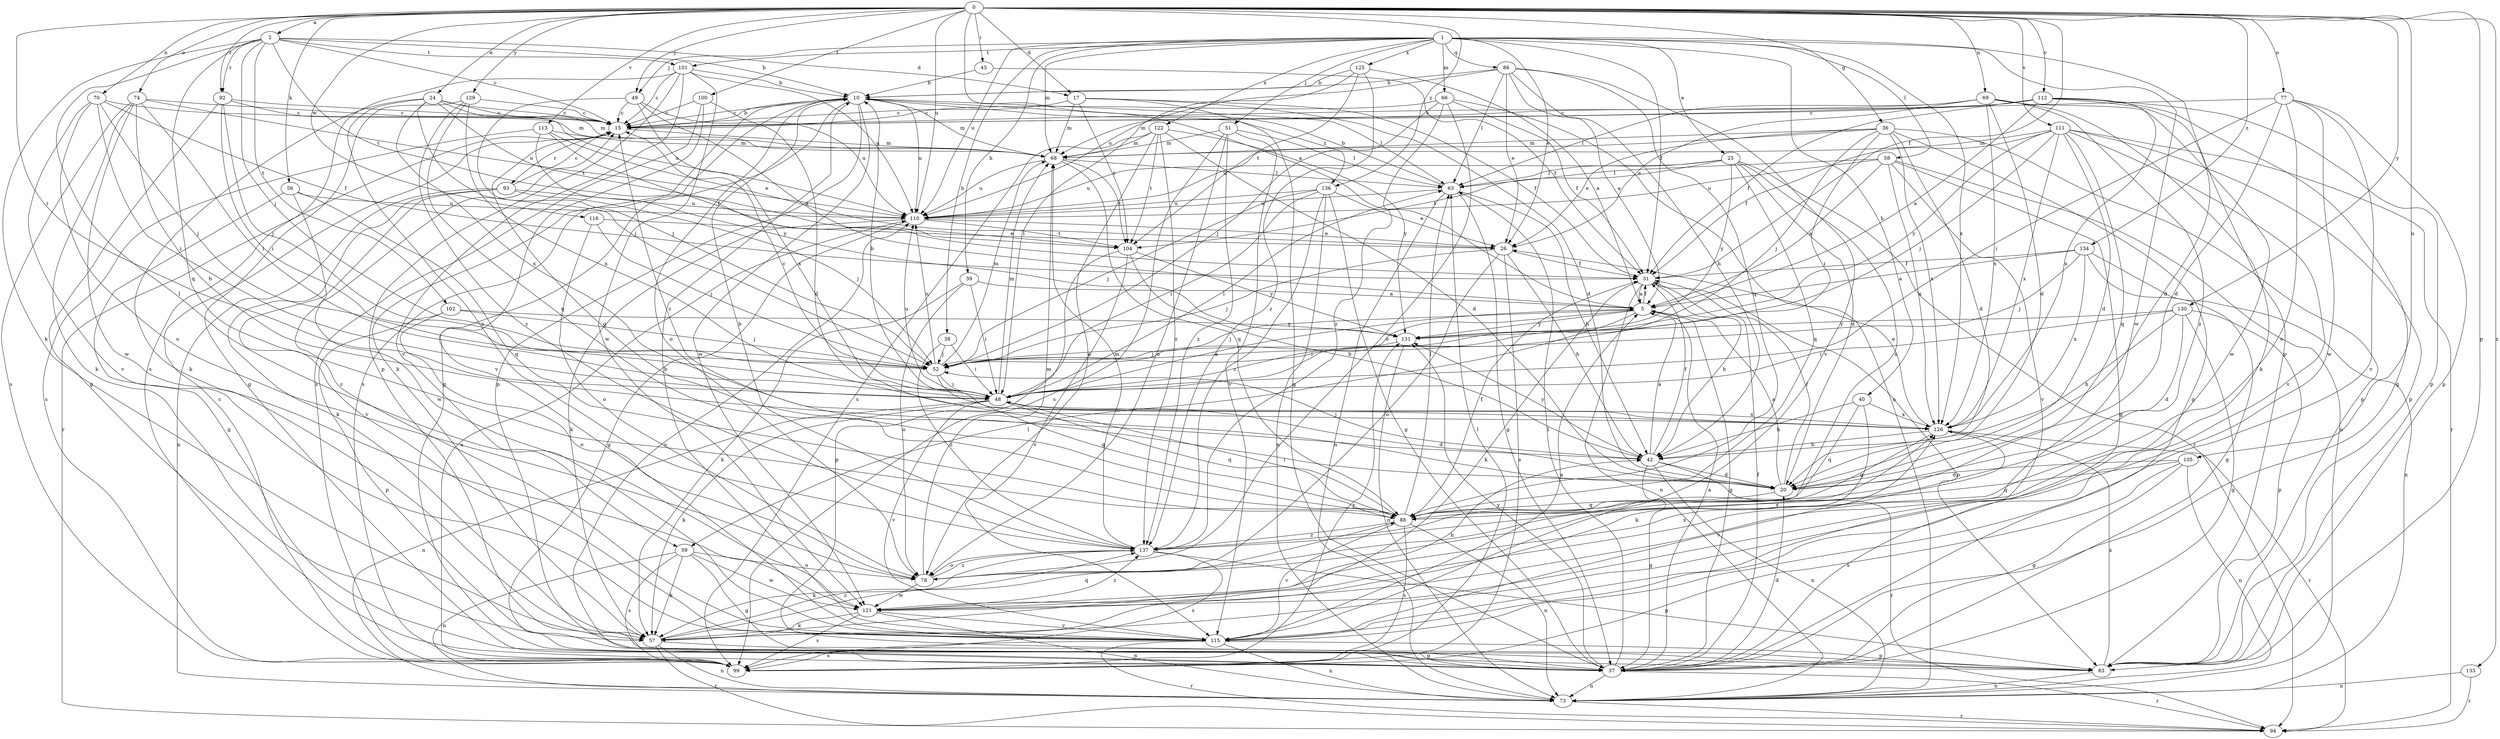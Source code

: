 strict digraph  {
0;
1;
2;
5;
10;
15;
17;
20;
24;
25;
26;
31;
36;
37;
38;
39;
40;
42;
43;
48;
49;
51;
52;
56;
57;
58;
59;
63;
66;
68;
69;
70;
73;
74;
77;
78;
83;
86;
88;
92;
93;
94;
99;
100;
101;
102;
104;
105;
110;
111;
112;
113;
115;
116;
121;
122;
125;
126;
129;
130;
131;
133;
134;
136;
137;
0 -> 2  [label=a];
0 -> 5  [label=a];
0 -> 17  [label=d];
0 -> 24  [label=e];
0 -> 31  [label=f];
0 -> 36  [label=g];
0 -> 43  [label=i];
0 -> 48  [label=i];
0 -> 49  [label=j];
0 -> 56  [label=k];
0 -> 69  [label=n];
0 -> 70  [label=n];
0 -> 74  [label=o];
0 -> 77  [label=o];
0 -> 83  [label=p];
0 -> 92  [label=r];
0 -> 100  [label=t];
0 -> 105  [label=u];
0 -> 110  [label=u];
0 -> 111  [label=v];
0 -> 112  [label=v];
0 -> 113  [label=v];
0 -> 116  [label=w];
0 -> 129  [label=y];
0 -> 130  [label=y];
0 -> 133  [label=z];
0 -> 134  [label=z];
0 -> 136  [label=z];
1 -> 25  [label=e];
1 -> 26  [label=e];
1 -> 31  [label=f];
1 -> 38  [label=h];
1 -> 39  [label=h];
1 -> 40  [label=h];
1 -> 49  [label=j];
1 -> 51  [label=j];
1 -> 58  [label=l];
1 -> 66  [label=m];
1 -> 68  [label=m];
1 -> 83  [label=p];
1 -> 86  [label=q];
1 -> 101  [label=t];
1 -> 110  [label=u];
1 -> 121  [label=w];
1 -> 122  [label=x];
1 -> 125  [label=x];
1 -> 126  [label=x];
2 -> 10  [label=b];
2 -> 15  [label=c];
2 -> 17  [label=d];
2 -> 52  [label=j];
2 -> 57  [label=k];
2 -> 59  [label=l];
2 -> 88  [label=q];
2 -> 92  [label=r];
2 -> 101  [label=t];
2 -> 102  [label=t];
2 -> 104  [label=t];
5 -> 31  [label=f];
5 -> 37  [label=g];
5 -> 48  [label=i];
5 -> 52  [label=j];
5 -> 59  [label=l];
5 -> 131  [label=y];
10 -> 15  [label=c];
10 -> 37  [label=g];
10 -> 57  [label=k];
10 -> 63  [label=l];
10 -> 68  [label=m];
10 -> 78  [label=o];
10 -> 83  [label=p];
10 -> 99  [label=s];
10 -> 110  [label=u];
10 -> 121  [label=w];
10 -> 136  [label=z];
15 -> 10  [label=b];
15 -> 68  [label=m];
15 -> 88  [label=q];
15 -> 93  [label=r];
15 -> 94  [label=r];
17 -> 15  [label=c];
17 -> 20  [label=d];
17 -> 31  [label=f];
17 -> 37  [label=g];
17 -> 68  [label=m];
17 -> 104  [label=t];
20 -> 5  [label=a];
20 -> 15  [label=c];
20 -> 31  [label=f];
20 -> 88  [label=q];
24 -> 15  [label=c];
24 -> 52  [label=j];
24 -> 57  [label=k];
24 -> 68  [label=m];
24 -> 104  [label=t];
24 -> 110  [label=u];
24 -> 126  [label=x];
24 -> 137  [label=z];
25 -> 20  [label=d];
25 -> 63  [label=l];
25 -> 88  [label=q];
25 -> 94  [label=r];
25 -> 104  [label=t];
25 -> 110  [label=u];
25 -> 131  [label=y];
25 -> 137  [label=z];
26 -> 31  [label=f];
26 -> 42  [label=h];
26 -> 52  [label=j];
26 -> 78  [label=o];
26 -> 99  [label=s];
31 -> 5  [label=a];
31 -> 42  [label=h];
31 -> 57  [label=k];
31 -> 73  [label=n];
31 -> 83  [label=p];
36 -> 20  [label=d];
36 -> 26  [label=e];
36 -> 37  [label=g];
36 -> 48  [label=i];
36 -> 52  [label=j];
36 -> 68  [label=m];
36 -> 83  [label=p];
36 -> 110  [label=u];
36 -> 126  [label=x];
37 -> 5  [label=a];
37 -> 20  [label=d];
37 -> 31  [label=f];
37 -> 63  [label=l];
37 -> 73  [label=n];
37 -> 94  [label=r];
37 -> 110  [label=u];
37 -> 131  [label=y];
38 -> 48  [label=i];
38 -> 52  [label=j];
38 -> 137  [label=z];
39 -> 5  [label=a];
39 -> 48  [label=i];
39 -> 57  [label=k];
39 -> 78  [label=o];
40 -> 42  [label=h];
40 -> 57  [label=k];
40 -> 88  [label=q];
40 -> 126  [label=x];
42 -> 5  [label=a];
42 -> 20  [label=d];
42 -> 31  [label=f];
42 -> 37  [label=g];
42 -> 52  [label=j];
42 -> 73  [label=n];
42 -> 94  [label=r];
42 -> 131  [label=y];
43 -> 10  [label=b];
43 -> 31  [label=f];
48 -> 5  [label=a];
48 -> 10  [label=b];
48 -> 15  [label=c];
48 -> 20  [label=d];
48 -> 57  [label=k];
48 -> 63  [label=l];
48 -> 68  [label=m];
48 -> 73  [label=n];
48 -> 88  [label=q];
48 -> 110  [label=u];
48 -> 115  [label=v];
48 -> 126  [label=x];
49 -> 5  [label=a];
49 -> 15  [label=c];
49 -> 52  [label=j];
49 -> 110  [label=u];
49 -> 126  [label=x];
51 -> 63  [label=l];
51 -> 68  [label=m];
51 -> 78  [label=o];
51 -> 99  [label=s];
51 -> 115  [label=v];
51 -> 137  [label=z];
52 -> 48  [label=i];
52 -> 68  [label=m];
52 -> 88  [label=q];
52 -> 110  [label=u];
56 -> 37  [label=g];
56 -> 88  [label=q];
56 -> 110  [label=u];
56 -> 121  [label=w];
57 -> 37  [label=g];
57 -> 73  [label=n];
57 -> 88  [label=q];
57 -> 94  [label=r];
57 -> 137  [label=z];
58 -> 5  [label=a];
58 -> 37  [label=g];
58 -> 63  [label=l];
58 -> 73  [label=n];
58 -> 110  [label=u];
58 -> 115  [label=v];
58 -> 126  [label=x];
59 -> 37  [label=g];
59 -> 57  [label=k];
59 -> 73  [label=n];
59 -> 78  [label=o];
59 -> 99  [label=s];
59 -> 121  [label=w];
63 -> 10  [label=b];
63 -> 37  [label=g];
63 -> 42  [label=h];
63 -> 73  [label=n];
63 -> 110  [label=u];
66 -> 15  [label=c];
66 -> 31  [label=f];
66 -> 52  [label=j];
66 -> 73  [label=n];
66 -> 78  [label=o];
66 -> 137  [label=z];
68 -> 63  [label=l];
68 -> 88  [label=q];
68 -> 104  [label=t];
68 -> 110  [label=u];
69 -> 15  [label=c];
69 -> 20  [label=d];
69 -> 26  [label=e];
69 -> 57  [label=k];
69 -> 63  [label=l];
69 -> 121  [label=w];
69 -> 126  [label=x];
69 -> 137  [label=z];
70 -> 15  [label=c];
70 -> 31  [label=f];
70 -> 48  [label=i];
70 -> 52  [label=j];
70 -> 78  [label=o];
70 -> 115  [label=v];
73 -> 94  [label=r];
74 -> 15  [label=c];
74 -> 42  [label=h];
74 -> 48  [label=i];
74 -> 57  [label=k];
74 -> 99  [label=s];
74 -> 110  [label=u];
74 -> 121  [label=w];
77 -> 15  [label=c];
77 -> 20  [label=d];
77 -> 48  [label=i];
77 -> 78  [label=o];
77 -> 83  [label=p];
77 -> 115  [label=v];
77 -> 121  [label=w];
78 -> 68  [label=m];
78 -> 121  [label=w];
78 -> 126  [label=x];
78 -> 137  [label=z];
83 -> 73  [label=n];
83 -> 126  [label=x];
86 -> 5  [label=a];
86 -> 10  [label=b];
86 -> 26  [label=e];
86 -> 42  [label=h];
86 -> 63  [label=l];
86 -> 88  [label=q];
86 -> 110  [label=u];
86 -> 115  [label=v];
88 -> 31  [label=f];
88 -> 48  [label=i];
88 -> 63  [label=l];
88 -> 73  [label=n];
88 -> 99  [label=s];
88 -> 115  [label=v];
88 -> 137  [label=z];
92 -> 15  [label=c];
92 -> 37  [label=g];
92 -> 48  [label=i];
92 -> 52  [label=j];
92 -> 68  [label=m];
93 -> 15  [label=c];
93 -> 52  [label=j];
93 -> 57  [label=k];
93 -> 73  [label=n];
93 -> 110  [label=u];
93 -> 115  [label=v];
99 -> 15  [label=c];
99 -> 63  [label=l];
99 -> 110  [label=u];
99 -> 131  [label=y];
100 -> 15  [label=c];
100 -> 20  [label=d];
100 -> 99  [label=s];
100 -> 115  [label=v];
101 -> 10  [label=b];
101 -> 15  [label=c];
101 -> 83  [label=p];
101 -> 99  [label=s];
101 -> 110  [label=u];
101 -> 115  [label=v];
101 -> 121  [label=w];
102 -> 52  [label=j];
102 -> 78  [label=o];
102 -> 83  [label=p];
102 -> 131  [label=y];
104 -> 42  [label=h];
104 -> 83  [label=p];
104 -> 115  [label=v];
104 -> 131  [label=y];
105 -> 20  [label=d];
105 -> 37  [label=g];
105 -> 73  [label=n];
105 -> 88  [label=q];
105 -> 99  [label=s];
110 -> 26  [label=e];
110 -> 37  [label=g];
110 -> 57  [label=k];
110 -> 104  [label=t];
111 -> 20  [label=d];
111 -> 31  [label=f];
111 -> 52  [label=j];
111 -> 68  [label=m];
111 -> 83  [label=p];
111 -> 88  [label=q];
111 -> 94  [label=r];
111 -> 115  [label=v];
111 -> 126  [label=x];
111 -> 131  [label=y];
112 -> 5  [label=a];
112 -> 15  [label=c];
112 -> 20  [label=d];
112 -> 31  [label=f];
112 -> 37  [label=g];
112 -> 68  [label=m];
112 -> 83  [label=p];
112 -> 126  [label=x];
113 -> 26  [label=e];
113 -> 31  [label=f];
113 -> 68  [label=m];
113 -> 99  [label=s];
113 -> 131  [label=y];
115 -> 5  [label=a];
115 -> 10  [label=b];
115 -> 15  [label=c];
115 -> 73  [label=n];
115 -> 83  [label=p];
115 -> 94  [label=r];
115 -> 99  [label=s];
116 -> 26  [label=e];
116 -> 52  [label=j];
116 -> 78  [label=o];
121 -> 42  [label=h];
121 -> 57  [label=k];
121 -> 73  [label=n];
121 -> 99  [label=s];
121 -> 115  [label=v];
121 -> 126  [label=x];
121 -> 137  [label=z];
122 -> 20  [label=d];
122 -> 68  [label=m];
122 -> 78  [label=o];
122 -> 99  [label=s];
122 -> 104  [label=t];
122 -> 131  [label=y];
122 -> 137  [label=z];
125 -> 5  [label=a];
125 -> 10  [label=b];
125 -> 48  [label=i];
125 -> 104  [label=t];
125 -> 137  [label=z];
126 -> 26  [label=e];
126 -> 42  [label=h];
126 -> 88  [label=q];
126 -> 94  [label=r];
126 -> 115  [label=v];
129 -> 15  [label=c];
129 -> 37  [label=g];
129 -> 88  [label=q];
129 -> 126  [label=x];
129 -> 137  [label=z];
130 -> 20  [label=d];
130 -> 37  [label=g];
130 -> 42  [label=h];
130 -> 48  [label=i];
130 -> 83  [label=p];
130 -> 131  [label=y];
131 -> 52  [label=j];
131 -> 73  [label=n];
133 -> 73  [label=n];
133 -> 94  [label=r];
134 -> 5  [label=a];
134 -> 31  [label=f];
134 -> 37  [label=g];
134 -> 52  [label=j];
134 -> 73  [label=n];
134 -> 126  [label=x];
136 -> 26  [label=e];
136 -> 37  [label=g];
136 -> 48  [label=i];
136 -> 52  [label=j];
136 -> 73  [label=n];
136 -> 110  [label=u];
136 -> 137  [label=z];
137 -> 10  [label=b];
137 -> 57  [label=k];
137 -> 68  [label=m];
137 -> 78  [label=o];
137 -> 83  [label=p];
137 -> 99  [label=s];
}
